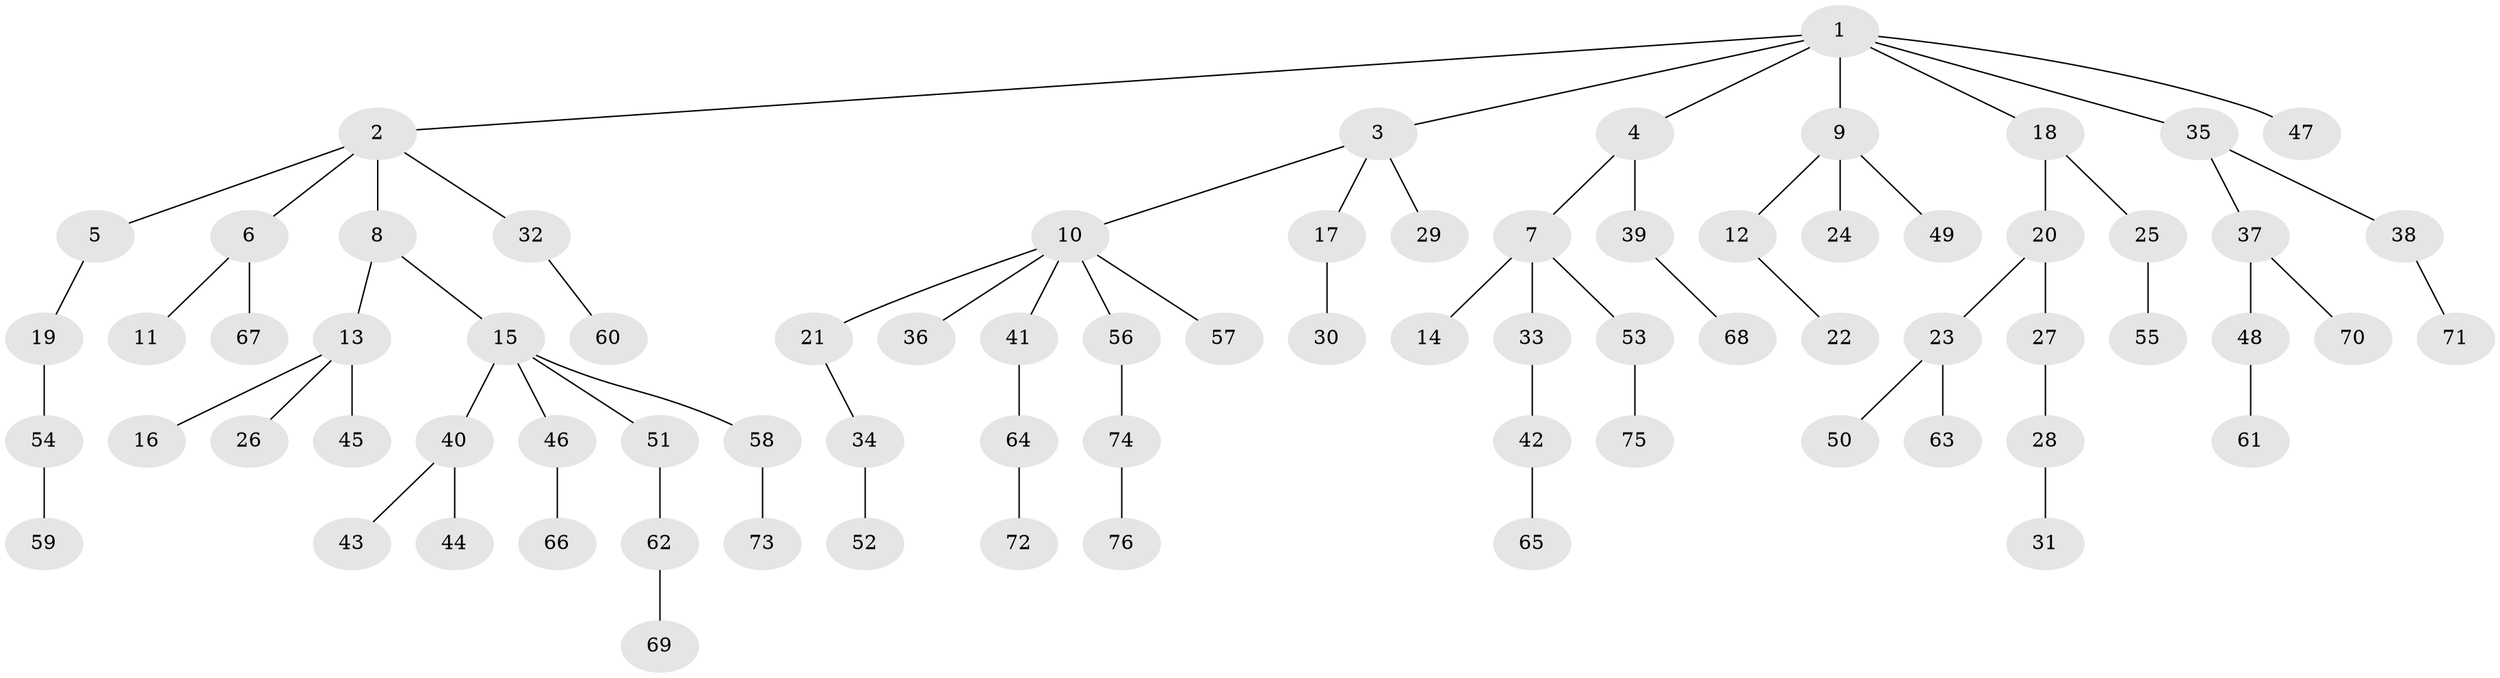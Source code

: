 // Generated by graph-tools (version 1.1) at 2025/02/03/09/25 03:02:23]
// undirected, 76 vertices, 75 edges
graph export_dot {
graph [start="1"]
  node [color=gray90,style=filled];
  1;
  2;
  3;
  4;
  5;
  6;
  7;
  8;
  9;
  10;
  11;
  12;
  13;
  14;
  15;
  16;
  17;
  18;
  19;
  20;
  21;
  22;
  23;
  24;
  25;
  26;
  27;
  28;
  29;
  30;
  31;
  32;
  33;
  34;
  35;
  36;
  37;
  38;
  39;
  40;
  41;
  42;
  43;
  44;
  45;
  46;
  47;
  48;
  49;
  50;
  51;
  52;
  53;
  54;
  55;
  56;
  57;
  58;
  59;
  60;
  61;
  62;
  63;
  64;
  65;
  66;
  67;
  68;
  69;
  70;
  71;
  72;
  73;
  74;
  75;
  76;
  1 -- 2;
  1 -- 3;
  1 -- 4;
  1 -- 9;
  1 -- 18;
  1 -- 35;
  1 -- 47;
  2 -- 5;
  2 -- 6;
  2 -- 8;
  2 -- 32;
  3 -- 10;
  3 -- 17;
  3 -- 29;
  4 -- 7;
  4 -- 39;
  5 -- 19;
  6 -- 11;
  6 -- 67;
  7 -- 14;
  7 -- 33;
  7 -- 53;
  8 -- 13;
  8 -- 15;
  9 -- 12;
  9 -- 24;
  9 -- 49;
  10 -- 21;
  10 -- 36;
  10 -- 41;
  10 -- 56;
  10 -- 57;
  12 -- 22;
  13 -- 16;
  13 -- 26;
  13 -- 45;
  15 -- 40;
  15 -- 46;
  15 -- 51;
  15 -- 58;
  17 -- 30;
  18 -- 20;
  18 -- 25;
  19 -- 54;
  20 -- 23;
  20 -- 27;
  21 -- 34;
  23 -- 50;
  23 -- 63;
  25 -- 55;
  27 -- 28;
  28 -- 31;
  32 -- 60;
  33 -- 42;
  34 -- 52;
  35 -- 37;
  35 -- 38;
  37 -- 48;
  37 -- 70;
  38 -- 71;
  39 -- 68;
  40 -- 43;
  40 -- 44;
  41 -- 64;
  42 -- 65;
  46 -- 66;
  48 -- 61;
  51 -- 62;
  53 -- 75;
  54 -- 59;
  56 -- 74;
  58 -- 73;
  62 -- 69;
  64 -- 72;
  74 -- 76;
}
